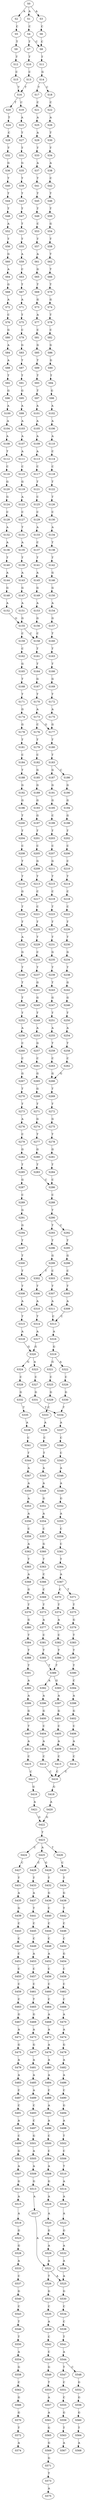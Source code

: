 strict digraph  {
	S0 -> S1 [ label = A ];
	S0 -> S2 [ label = A ];
	S0 -> S3 [ label = A ];
	S1 -> S4 [ label = C ];
	S2 -> S5 [ label = C ];
	S3 -> S6 [ label = C ];
	S4 -> S7 [ label = T ];
	S4 -> S8 [ label = C ];
	S5 -> S9 [ label = T ];
	S6 -> S8 [ label = C ];
	S7 -> S10 [ label = T ];
	S8 -> S11 [ label = T ];
	S9 -> S12 [ label = T ];
	S10 -> S13 [ label = C ];
	S11 -> S14 [ label = G ];
	S12 -> S15 [ label = C ];
	S13 -> S16 [ label = T ];
	S14 -> S17 [ label = T ];
	S14 -> S18 [ label = C ];
	S15 -> S16 [ label = T ];
	S16 -> S19 [ label = C ];
	S16 -> S20 [ label = T ];
	S17 -> S21 [ label = C ];
	S18 -> S22 [ label = C ];
	S19 -> S23 [ label = A ];
	S20 -> S24 [ label = T ];
	S21 -> S25 [ label = A ];
	S22 -> S26 [ label = A ];
	S23 -> S27 [ label = T ];
	S24 -> S28 [ label = C ];
	S25 -> S29 [ label = A ];
	S26 -> S30 [ label = T ];
	S27 -> S31 [ label = T ];
	S28 -> S32 [ label = T ];
	S29 -> S33 [ label = T ];
	S30 -> S34 [ label = T ];
	S31 -> S35 [ label = G ];
	S32 -> S36 [ label = G ];
	S33 -> S37 [ label = A ];
	S34 -> S38 [ label = A ];
	S35 -> S39 [ label = T ];
	S36 -> S40 [ label = T ];
	S37 -> S41 [ label = T ];
	S38 -> S42 [ label = C ];
	S39 -> S43 [ label = T ];
	S40 -> S44 [ label = T ];
	S41 -> S45 [ label = T ];
	S42 -> S46 [ label = T ];
	S43 -> S47 [ label = T ];
	S44 -> S48 [ label = T ];
	S45 -> S49 [ label = T ];
	S46 -> S50 [ label = T ];
	S47 -> S51 [ label = T ];
	S48 -> S52 [ label = A ];
	S49 -> S53 [ label = C ];
	S50 -> S54 [ label = G ];
	S51 -> S55 [ label = T ];
	S52 -> S56 [ label = T ];
	S53 -> S57 [ label = T ];
	S54 -> S58 [ label = T ];
	S55 -> S59 [ label = A ];
	S56 -> S60 [ label = G ];
	S57 -> S61 [ label = A ];
	S58 -> S62 [ label = T ];
	S59 -> S63 [ label = C ];
	S60 -> S64 [ label = A ];
	S61 -> S65 [ label = G ];
	S62 -> S66 [ label = T ];
	S63 -> S67 [ label = T ];
	S64 -> S68 [ label = G ];
	S65 -> S69 [ label = T ];
	S66 -> S70 [ label = T ];
	S67 -> S71 [ label = A ];
	S68 -> S72 [ label = A ];
	S69 -> S73 [ label = G ];
	S70 -> S74 [ label = G ];
	S71 -> S75 [ label = T ];
	S72 -> S76 [ label = C ];
	S73 -> S77 [ label = A ];
	S74 -> S78 [ label = T ];
	S75 -> S79 [ label = C ];
	S76 -> S80 [ label = G ];
	S77 -> S81 [ label = C ];
	S78 -> S82 [ label = C ];
	S79 -> S83 [ label = G ];
	S80 -> S84 [ label = A ];
	S81 -> S85 [ label = G ];
	S82 -> S86 [ label = G ];
	S83 -> S87 [ label = T ];
	S84 -> S88 [ label = A ];
	S85 -> S89 [ label = T ];
	S86 -> S90 [ label = G ];
	S87 -> S91 [ label = T ];
	S88 -> S92 [ label = T ];
	S89 -> S93 [ label = T ];
	S90 -> S94 [ label = T ];
	S91 -> S95 [ label = G ];
	S92 -> S96 [ label = G ];
	S93 -> S97 [ label = T ];
	S94 -> S98 [ label = G ];
	S95 -> S99 [ label = A ];
	S96 -> S100 [ label = A ];
	S97 -> S101 [ label = A ];
	S98 -> S102 [ label = A ];
	S99 -> S103 [ label = A ];
	S100 -> S104 [ label = A ];
	S101 -> S105 [ label = A ];
	S102 -> S106 [ label = A ];
	S103 -> S107 [ label = A ];
	S104 -> S108 [ label = A ];
	S105 -> S109 [ label = A ];
	S106 -> S110 [ label = A ];
	S107 -> S111 [ label = A ];
	S108 -> S112 [ label = T ];
	S109 -> S113 [ label = A ];
	S110 -> S114 [ label = C ];
	S111 -> S115 [ label = C ];
	S112 -> S116 [ label = C ];
	S113 -> S117 [ label = C ];
	S114 -> S118 [ label = C ];
	S115 -> S119 [ label = G ];
	S116 -> S120 [ label = G ];
	S117 -> S121 [ label = T ];
	S118 -> S122 [ label = T ];
	S119 -> S123 [ label = A ];
	S120 -> S124 [ label = G ];
	S121 -> S125 [ label = C ];
	S122 -> S126 [ label = T ];
	S123 -> S127 [ label = C ];
	S124 -> S128 [ label = C ];
	S125 -> S129 [ label = C ];
	S126 -> S130 [ label = C ];
	S127 -> S131 [ label = T ];
	S128 -> S132 [ label = A ];
	S129 -> S133 [ label = A ];
	S130 -> S134 [ label = A ];
	S131 -> S135 [ label = A ];
	S132 -> S136 [ label = A ];
	S133 -> S137 [ label = C ];
	S134 -> S138 [ label = T ];
	S135 -> S139 [ label = T ];
	S136 -> S140 [ label = T ];
	S137 -> S141 [ label = T ];
	S138 -> S142 [ label = T ];
	S139 -> S143 [ label = A ];
	S140 -> S144 [ label = A ];
	S141 -> S145 [ label = A ];
	S142 -> S146 [ label = G ];
	S143 -> S147 [ label = G ];
	S144 -> S148 [ label = G ];
	S145 -> S149 [ label = G ];
	S146 -> S150 [ label = G ];
	S147 -> S151 [ label = A ];
	S148 -> S152 [ label = A ];
	S149 -> S153 [ label = A ];
	S150 -> S154 [ label = A ];
	S151 -> S155 [ label = G ];
	S152 -> S155 [ label = G ];
	S153 -> S156 [ label = G ];
	S154 -> S157 [ label = G ];
	S155 -> S158 [ label = C ];
	S155 -> S159 [ label = C ];
	S156 -> S158 [ label = C ];
	S157 -> S160 [ label = T ];
	S158 -> S161 [ label = T ];
	S159 -> S162 [ label = C ];
	S160 -> S163 [ label = T ];
	S161 -> S164 [ label = T ];
	S162 -> S165 [ label = G ];
	S163 -> S166 [ label = T ];
	S164 -> S167 [ label = G ];
	S165 -> S168 [ label = T ];
	S166 -> S169 [ label = G ];
	S167 -> S170 [ label = T ];
	S168 -> S171 [ label = T ];
	S169 -> S172 [ label = T ];
	S170 -> S173 [ label = A ];
	S171 -> S174 [ label = G ];
	S172 -> S175 [ label = A ];
	S173 -> S176 [ label = C ];
	S173 -> S177 [ label = G ];
	S174 -> S178 [ label = G ];
	S175 -> S177 [ label = G ];
	S176 -> S179 [ label = T ];
	S177 -> S180 [ label = T ];
	S178 -> S181 [ label = T ];
	S179 -> S182 [ label = C ];
	S180 -> S183 [ label = T ];
	S181 -> S184 [ label = C ];
	S182 -> S185 [ label = G ];
	S183 -> S186 [ label = C ];
	S183 -> S187 [ label = G ];
	S184 -> S188 [ label = T ];
	S185 -> S189 [ label = G ];
	S186 -> S190 [ label = G ];
	S187 -> S191 [ label = G ];
	S188 -> S192 [ label = G ];
	S189 -> S193 [ label = G ];
	S190 -> S194 [ label = G ];
	S191 -> S195 [ label = G ];
	S192 -> S196 [ label = G ];
	S193 -> S197 [ label = G ];
	S194 -> S198 [ label = G ];
	S195 -> S199 [ label = C ];
	S196 -> S200 [ label = T ];
	S197 -> S201 [ label = T ];
	S198 -> S202 [ label = T ];
	S199 -> S203 [ label = T ];
	S200 -> S204 [ label = T ];
	S201 -> S205 [ label = C ];
	S202 -> S206 [ label = C ];
	S203 -> S207 [ label = C ];
	S204 -> S208 [ label = C ];
	S205 -> S209 [ label = G ];
	S206 -> S210 [ label = C ];
	S207 -> S211 [ label = G ];
	S208 -> S212 [ label = T ];
	S209 -> S213 [ label = T ];
	S210 -> S214 [ label = T ];
	S211 -> S215 [ label = T ];
	S212 -> S216 [ label = T ];
	S213 -> S217 [ label = C ];
	S214 -> S218 [ label = C ];
	S215 -> S219 [ label = C ];
	S216 -> S220 [ label = G ];
	S217 -> S221 [ label = C ];
	S218 -> S222 [ label = C ];
	S219 -> S223 [ label = T ];
	S220 -> S224 [ label = T ];
	S221 -> S225 [ label = T ];
	S222 -> S226 [ label = T ];
	S223 -> S227 [ label = T ];
	S224 -> S228 [ label = T ];
	S225 -> S229 [ label = T ];
	S226 -> S230 [ label = T ];
	S227 -> S231 [ label = T ];
	S228 -> S232 [ label = A ];
	S229 -> S233 [ label = C ];
	S230 -> S234 [ label = G ];
	S231 -> S235 [ label = G ];
	S232 -> S236 [ label = G ];
	S233 -> S237 [ label = T ];
	S234 -> S238 [ label = T ];
	S235 -> S239 [ label = T ];
	S236 -> S240 [ label = T ];
	S237 -> S241 [ label = G ];
	S238 -> S242 [ label = G ];
	S239 -> S243 [ label = T ];
	S240 -> S244 [ label = T ];
	S241 -> S245 [ label = G ];
	S242 -> S246 [ label = G ];
	S243 -> S247 [ label = G ];
	S244 -> S248 [ label = T ];
	S245 -> S249 [ label = T ];
	S246 -> S250 [ label = T ];
	S247 -> S251 [ label = T ];
	S248 -> S252 [ label = T ];
	S249 -> S253 [ label = A ];
	S250 -> S254 [ label = A ];
	S251 -> S255 [ label = A ];
	S252 -> S256 [ label = A ];
	S253 -> S257 [ label = G ];
	S254 -> S258 [ label = T ];
	S255 -> S259 [ label = T ];
	S256 -> S260 [ label = C ];
	S257 -> S261 [ label = C ];
	S258 -> S262 [ label = C ];
	S259 -> S263 [ label = C ];
	S260 -> S264 [ label = C ];
	S261 -> S265 [ label = G ];
	S262 -> S266 [ label = G ];
	S263 -> S266 [ label = G ];
	S264 -> S267 [ label = G ];
	S265 -> S268 [ label = G ];
	S266 -> S269 [ label = T ];
	S267 -> S270 [ label = T ];
	S268 -> S271 [ label = T ];
	S269 -> S272 [ label = T ];
	S270 -> S273 [ label = T ];
	S271 -> S274 [ label = G ];
	S272 -> S275 [ label = G ];
	S273 -> S276 [ label = A ];
	S274 -> S277 [ label = T ];
	S275 -> S278 [ label = T ];
	S276 -> S279 [ label = C ];
	S277 -> S280 [ label = G ];
	S278 -> S281 [ label = G ];
	S279 -> S282 [ label = G ];
	S280 -> S283 [ label = T ];
	S281 -> S284 [ label = T ];
	S282 -> S285 [ label = T ];
	S283 -> S286 [ label = C ];
	S284 -> S286 [ label = C ];
	S285 -> S287 [ label = G ];
	S286 -> S288 [ label = C ];
	S287 -> S289 [ label = C ];
	S288 -> S290 [ label = T ];
	S289 -> S291 [ label = G ];
	S290 -> S292 [ label = C ];
	S290 -> S293 [ label = T ];
	S291 -> S294 [ label = G ];
	S292 -> S295 [ label = T ];
	S293 -> S296 [ label = T ];
	S294 -> S297 [ label = T ];
	S295 -> S298 [ label = G ];
	S296 -> S299 [ label = G ];
	S297 -> S300 [ label = T ];
	S298 -> S301 [ label = C ];
	S299 -> S302 [ label = T ];
	S299 -> S303 [ label = C ];
	S300 -> S304 [ label = T ];
	S301 -> S305 [ label = T ];
	S302 -> S306 [ label = T ];
	S303 -> S307 [ label = T ];
	S304 -> S308 [ label = T ];
	S305 -> S309 [ label = A ];
	S306 -> S310 [ label = A ];
	S307 -> S311 [ label = A ];
	S308 -> S312 [ label = A ];
	S309 -> S313 [ label = C ];
	S310 -> S314 [ label = T ];
	S311 -> S313 [ label = C ];
	S312 -> S315 [ label = T ];
	S313 -> S316 [ label = A ];
	S314 -> S317 [ label = A ];
	S315 -> S318 [ label = A ];
	S316 -> S319 [ label = G ];
	S317 -> S320 [ label = G ];
	S318 -> S320 [ label = G ];
	S319 -> S321 [ label = G ];
	S319 -> S322 [ label = A ];
	S320 -> S323 [ label = A ];
	S320 -> S324 [ label = G ];
	S321 -> S325 [ label = C ];
	S322 -> S326 [ label = C ];
	S323 -> S327 [ label = C ];
	S324 -> S328 [ label = C ];
	S325 -> S329 [ label = G ];
	S326 -> S330 [ label = G ];
	S327 -> S331 [ label = G ];
	S328 -> S332 [ label = G ];
	S329 -> S333 [ label = C ];
	S330 -> S334 [ label = T ];
	S331 -> S334 [ label = T ];
	S332 -> S335 [ label = T ];
	S333 -> S336 [ label = A ];
	S334 -> S337 [ label = A ];
	S335 -> S338 [ label = A ];
	S336 -> S339 [ label = C ];
	S337 -> S340 [ label = C ];
	S338 -> S341 [ label = C ];
	S339 -> S342 [ label = T ];
	S340 -> S343 [ label = C ];
	S341 -> S344 [ label = T ];
	S342 -> S345 [ label = A ];
	S343 -> S346 [ label = A ];
	S344 -> S347 [ label = A ];
	S345 -> S348 [ label = A ];
	S346 -> S349 [ label = A ];
	S347 -> S350 [ label = A ];
	S348 -> S351 [ label = G ];
	S349 -> S352 [ label = G ];
	S350 -> S353 [ label = A ];
	S351 -> S354 [ label = A ];
	S352 -> S355 [ label = A ];
	S353 -> S356 [ label = A ];
	S354 -> S357 [ label = C ];
	S355 -> S358 [ label = C ];
	S356 -> S359 [ label = C ];
	S357 -> S360 [ label = G ];
	S358 -> S361 [ label = C ];
	S359 -> S362 [ label = A ];
	S360 -> S363 [ label = T ];
	S361 -> S364 [ label = T ];
	S362 -> S365 [ label = T ];
	S363 -> S366 [ label = C ];
	S364 -> S367 [ label = A ];
	S365 -> S368 [ label = A ];
	S366 -> S369 [ label = C ];
	S367 -> S370 [ label = C ];
	S367 -> S371 [ label = T ];
	S368 -> S372 [ label = G ];
	S369 -> S373 [ label = T ];
	S370 -> S374 [ label = T ];
	S371 -> S375 [ label = T ];
	S372 -> S376 [ label = T ];
	S373 -> S377 [ label = A ];
	S374 -> S378 [ label = A ];
	S375 -> S379 [ label = G ];
	S376 -> S380 [ label = G ];
	S377 -> S381 [ label = C ];
	S378 -> S382 [ label = C ];
	S379 -> S383 [ label = T ];
	S380 -> S384 [ label = T ];
	S381 -> S385 [ label = T ];
	S382 -> S386 [ label = T ];
	S383 -> S387 [ label = T ];
	S384 -> S388 [ label = T ];
	S385 -> S389 [ label = T ];
	S386 -> S389 [ label = T ];
	S387 -> S390 [ label = T ];
	S388 -> S391 [ label = T ];
	S389 -> S392 [ label = A ];
	S389 -> S393 [ label = G ];
	S390 -> S394 [ label = C ];
	S391 -> S395 [ label = A ];
	S392 -> S396 [ label = A ];
	S393 -> S397 [ label = A ];
	S394 -> S398 [ label = A ];
	S395 -> S399 [ label = A ];
	S396 -> S400 [ label = G ];
	S397 -> S401 [ label = G ];
	S398 -> S402 [ label = G ];
	S399 -> S403 [ label = G ];
	S400 -> S404 [ label = C ];
	S401 -> S405 [ label = C ];
	S402 -> S406 [ label = C ];
	S403 -> S407 [ label = T ];
	S404 -> S408 [ label = A ];
	S405 -> S409 [ label = A ];
	S406 -> S410 [ label = A ];
	S407 -> S411 [ label = A ];
	S408 -> S412 [ label = C ];
	S409 -> S413 [ label = C ];
	S410 -> S414 [ label = C ];
	S411 -> S415 [ label = C ];
	S412 -> S416 [ label = C ];
	S413 -> S416 [ label = C ];
	S414 -> S416 [ label = C ];
	S415 -> S417 [ label = C ];
	S416 -> S418 [ label = G ];
	S417 -> S419 [ label = G ];
	S418 -> S420 [ label = A ];
	S419 -> S421 [ label = A ];
	S420 -> S422 [ label = G ];
	S421 -> S422 [ label = G ];
	S422 -> S423 [ label = T ];
	S423 -> S424 [ label = C ];
	S423 -> S425 [ label = A ];
	S423 -> S426 [ label = T ];
	S424 -> S427 [ label = C ];
	S425 -> S428 [ label = G ];
	S425 -> S429 [ label = C ];
	S426 -> S430 [ label = C ];
	S427 -> S431 [ label = T ];
	S428 -> S432 [ label = T ];
	S429 -> S433 [ label = T ];
	S430 -> S434 [ label = T ];
	S431 -> S435 [ label = A ];
	S432 -> S436 [ label = G ];
	S433 -> S437 [ label = A ];
	S434 -> S438 [ label = G ];
	S435 -> S439 [ label = G ];
	S436 -> S440 [ label = C ];
	S437 -> S441 [ label = T ];
	S438 -> S442 [ label = T ];
	S439 -> S443 [ label = C ];
	S440 -> S444 [ label = C ];
	S441 -> S445 [ label = C ];
	S442 -> S446 [ label = C ];
	S443 -> S447 [ label = C ];
	S444 -> S448 [ label = C ];
	S445 -> S449 [ label = C ];
	S446 -> S450 [ label = C ];
	S447 -> S451 [ label = C ];
	S448 -> S452 [ label = A ];
	S449 -> S453 [ label = A ];
	S450 -> S454 [ label = G ];
	S451 -> S455 [ label = C ];
	S452 -> S456 [ label = C ];
	S453 -> S457 [ label = C ];
	S454 -> S458 [ label = C ];
	S455 -> S459 [ label = C ];
	S456 -> S460 [ label = C ];
	S457 -> S461 [ label = C ];
	S458 -> S462 [ label = C ];
	S459 -> S463 [ label = C ];
	S460 -> S464 [ label = C ];
	S461 -> S465 [ label = T ];
	S462 -> S466 [ label = C ];
	S463 -> S467 [ label = G ];
	S464 -> S468 [ label = A ];
	S465 -> S469 [ label = G ];
	S466 -> S470 [ label = A ];
	S467 -> S471 [ label = A ];
	S468 -> S472 [ label = A ];
	S469 -> S473 [ label = A ];
	S470 -> S474 [ label = A ];
	S471 -> S475 [ label = G ];
	S472 -> S476 [ label = A ];
	S473 -> S477 [ label = G ];
	S474 -> S478 [ label = G ];
	S475 -> S479 [ label = A ];
	S476 -> S480 [ label = A ];
	S477 -> S481 [ label = A ];
	S478 -> S482 [ label = A ];
	S479 -> S483 [ label = A ];
	S480 -> S484 [ label = A ];
	S481 -> S485 [ label = A ];
	S482 -> S486 [ label = A ];
	S483 -> S487 [ label = C ];
	S484 -> S488 [ label = C ];
	S485 -> S489 [ label = A ];
	S486 -> S490 [ label = C ];
	S487 -> S491 [ label = C ];
	S488 -> S492 [ label = A ];
	S489 -> S493 [ label = C ];
	S490 -> S494 [ label = G ];
	S491 -> S495 [ label = A ];
	S492 -> S496 [ label = A ];
	S493 -> S497 [ label = C ];
	S494 -> S498 [ label = A ];
	S495 -> S499 [ label = C ];
	S496 -> S500 [ label = C ];
	S497 -> S501 [ label = G ];
	S498 -> S502 [ label = T ];
	S499 -> S503 [ label = G ];
	S500 -> S504 [ label = C ];
	S501 -> S505 [ label = A ];
	S502 -> S506 [ label = C ];
	S503 -> S507 [ label = A ];
	S504 -> S508 [ label = A ];
	S505 -> S509 [ label = A ];
	S506 -> S510 [ label = T ];
	S507 -> S511 [ label = G ];
	S508 -> S512 [ label = G ];
	S509 -> S513 [ label = G ];
	S510 -> S514 [ label = A ];
	S511 -> S515 [ label = A ];
	S512 -> S516 [ label = A ];
	S513 -> S517 [ label = A ];
	S514 -> S518 [ label = A ];
	S515 -> S519 [ label = A ];
	S516 -> S520 [ label = A ];
	S517 -> S521 [ label = A ];
	S518 -> S522 [ label = A ];
	S519 -> S523 [ label = G ];
	S520 -> S524 [ label = G ];
	S521 -> S525 [ label = A ];
	S521 -> S526 [ label = T ];
	S522 -> S527 [ label = G ];
	S523 -> S528 [ label = G ];
	S524 -> S529 [ label = A ];
	S525 -> S530 [ label = G ];
	S526 -> S531 [ label = G ];
	S527 -> S532 [ label = A ];
	S528 -> S533 [ label = A ];
	S529 -> S521 [ label = A ];
	S530 -> S534 [ label = C ];
	S531 -> S535 [ label = C ];
	S532 -> S536 [ label = A ];
	S533 -> S537 [ label = C ];
	S534 -> S538 [ label = C ];
	S535 -> S539 [ label = A ];
	S536 -> S525 [ label = A ];
	S537 -> S540 [ label = G ];
	S538 -> S541 [ label = T ];
	S539 -> S542 [ label = C ];
	S540 -> S543 [ label = C ];
	S541 -> S544 [ label = A ];
	S542 -> S545 [ label = C ];
	S543 -> S546 [ label = T ];
	S544 -> S547 [ label = T ];
	S544 -> S548 [ label = C ];
	S545 -> S549 [ label = G ];
	S546 -> S550 [ label = T ];
	S547 -> S551 [ label = C ];
	S548 -> S552 [ label = G ];
	S549 -> S553 [ label = T ];
	S550 -> S554 [ label = A ];
	S551 -> S555 [ label = C ];
	S552 -> S556 [ label = G ];
	S553 -> S557 [ label = A ];
	S554 -> S558 [ label = G ];
	S555 -> S559 [ label = G ];
	S556 -> S560 [ label = G ];
	S557 -> S561 [ label = A ];
	S558 -> S562 [ label = C ];
	S559 -> S563 [ label = T ];
	S560 -> S564 [ label = T ];
	S561 -> S565 [ label = G ];
	S562 -> S566 [ label = G ];
	S563 -> S567 [ label = A ];
	S564 -> S568 [ label = A ];
	S565 -> S569 [ label = G ];
	S566 -> S570 [ label = G ];
	S569 -> S571 [ label = G ];
	S570 -> S572 [ label = T ];
	S571 -> S573 [ label = T ];
	S572 -> S574 [ label = A ];
	S573 -> S575 [ label = A ];
}
